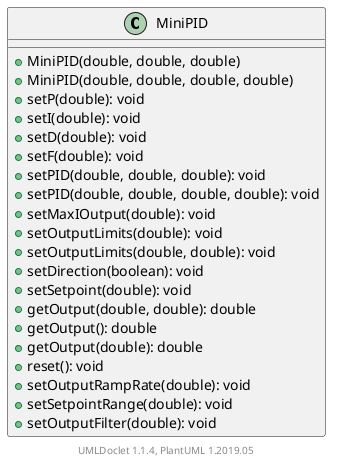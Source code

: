 @startuml

    class MiniPID [[MiniPID.html]] {
        +MiniPID(double, double, double)
        +MiniPID(double, double, double, double)
        +setP(double): void
        +setI(double): void
        +setD(double): void
        +setF(double): void
        +setPID(double, double, double): void
        +setPID(double, double, double, double): void
        +setMaxIOutput(double): void
        +setOutputLimits(double): void
        +setOutputLimits(double, double): void
        +setDirection(boolean): void
        +setSetpoint(double): void
        +getOutput(double, double): double
        +getOutput(): double
        +getOutput(double): double
        +reset(): void
        +setOutputRampRate(double): void
        +setSetpointRange(double): void
        +setOutputFilter(double): void
    }


    center footer UMLDoclet 1.1.4, PlantUML 1.2019.05
@enduml
